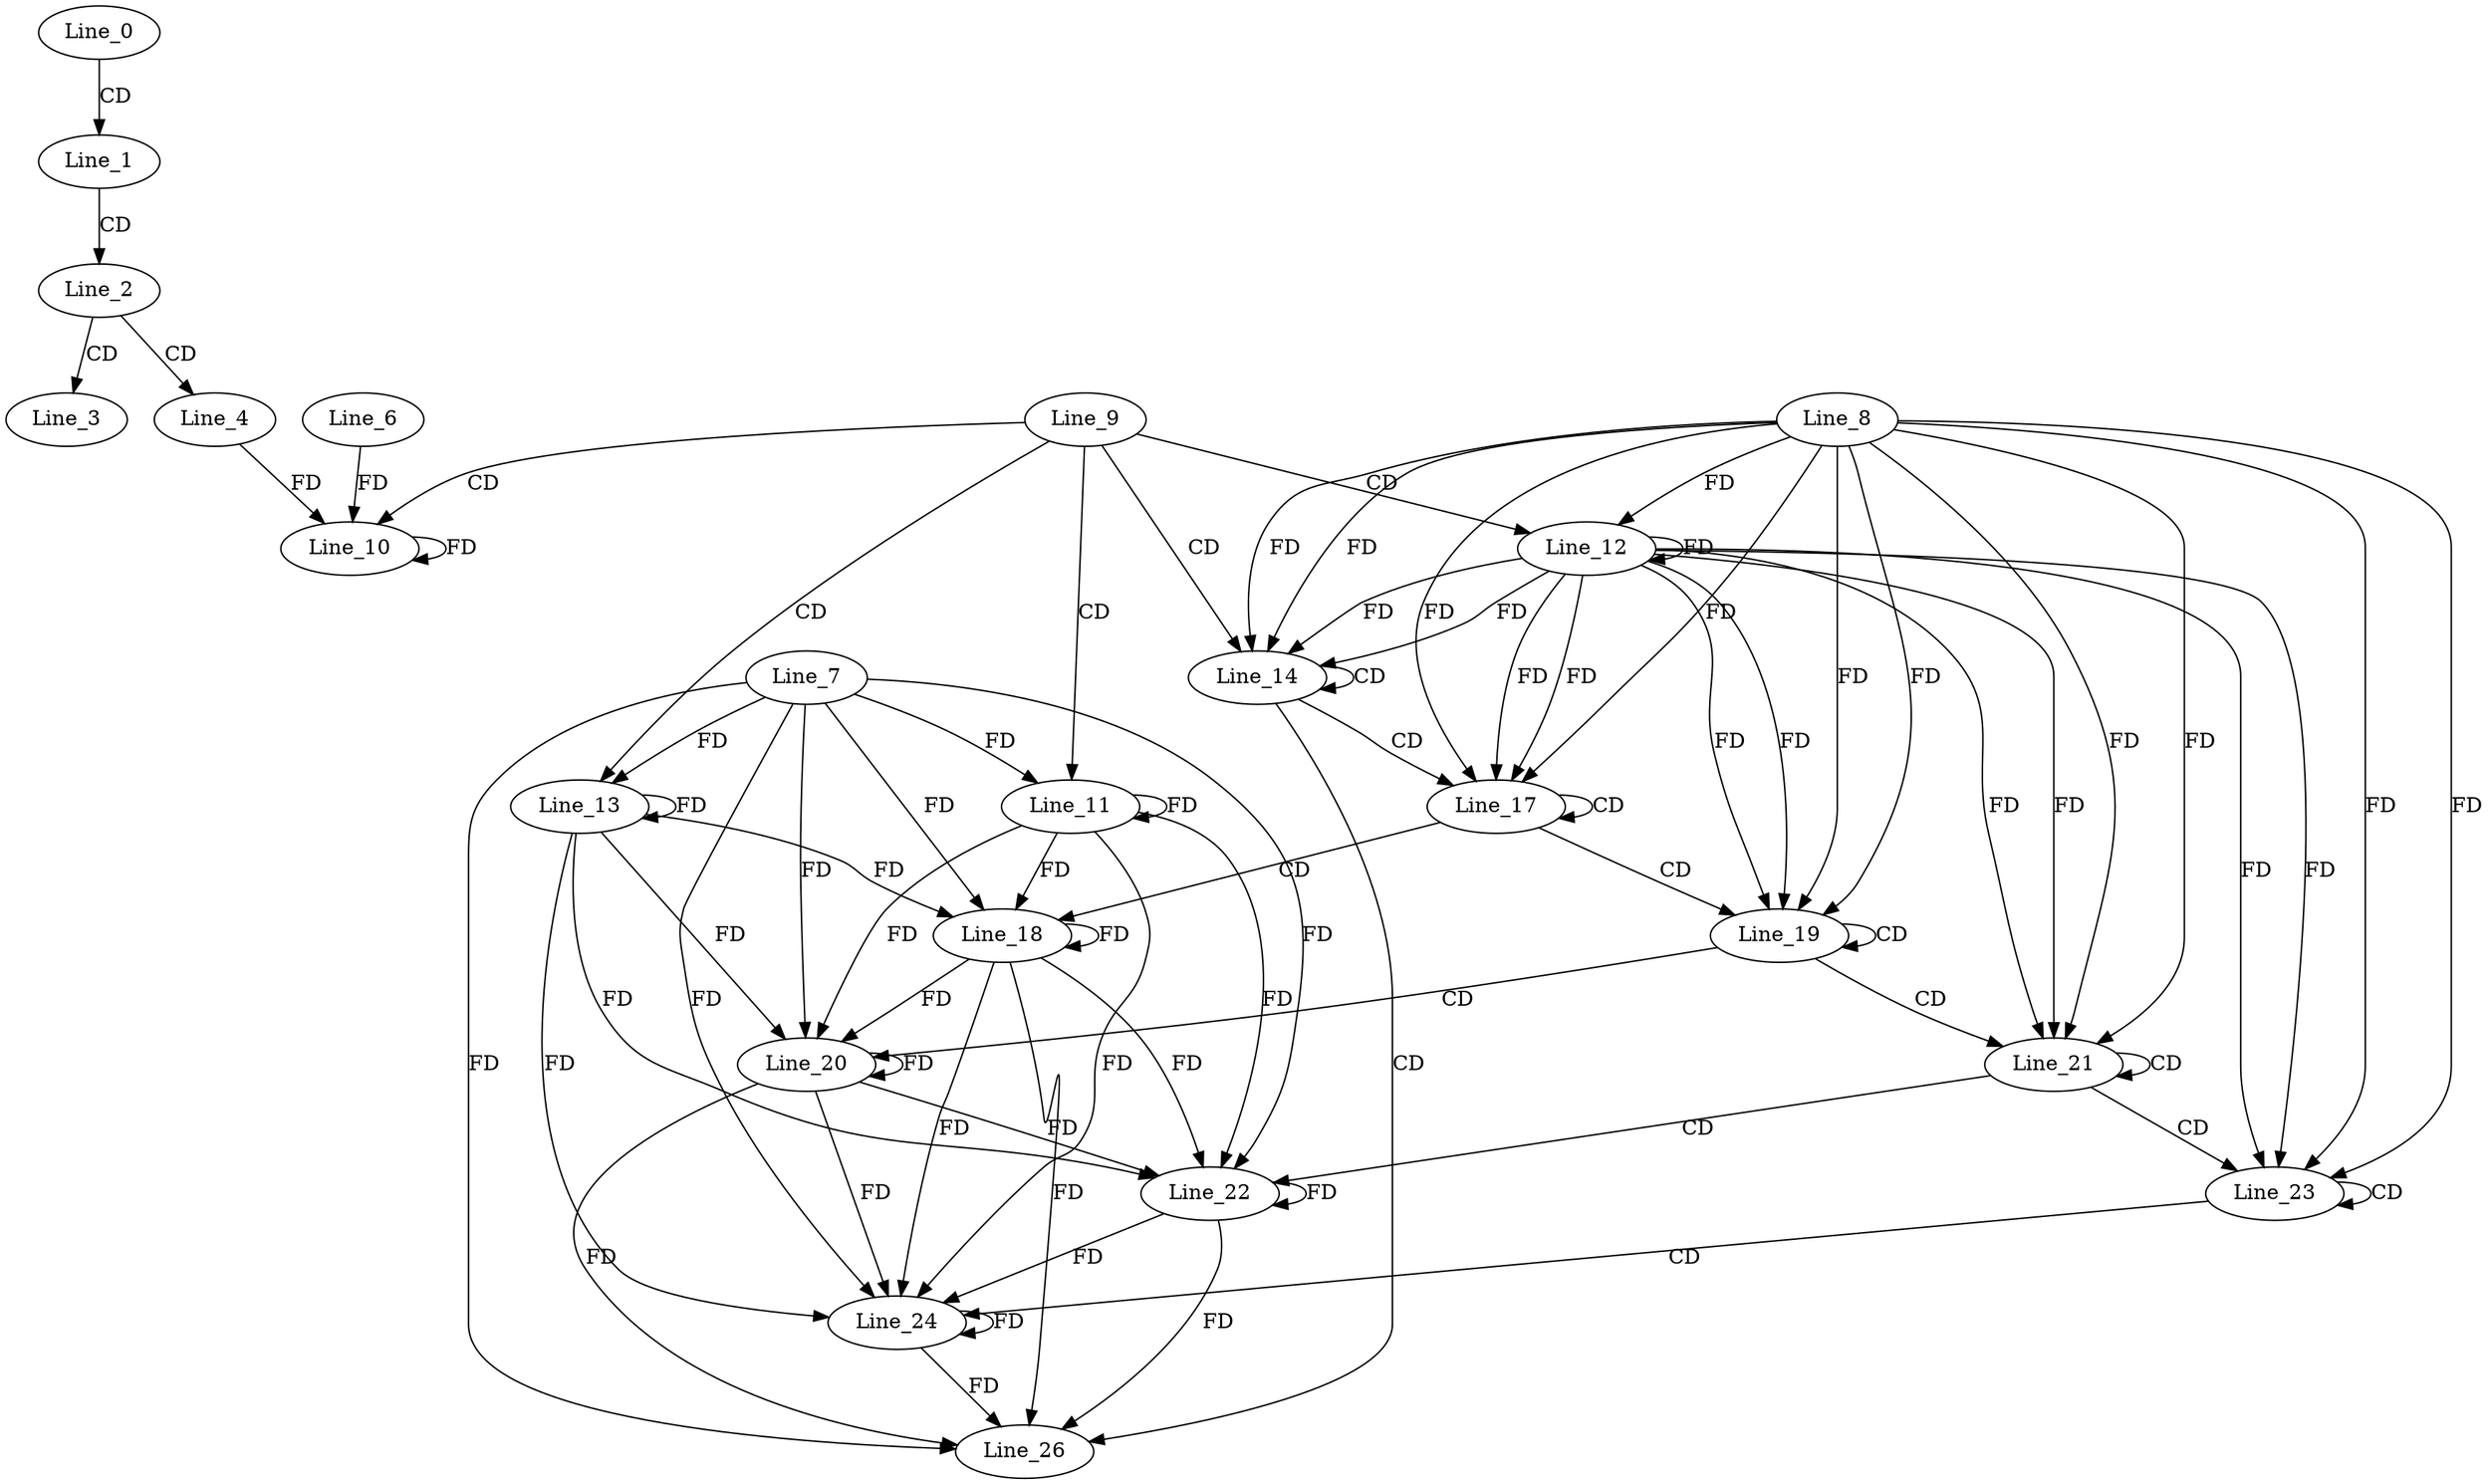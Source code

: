 digraph G {
  Line_0;
  Line_1;
  Line_2;
  Line_3;
  Line_4;
  Line_9;
  Line_10;
  Line_6;
  Line_10;
  Line_10;
  Line_11;
  Line_7;
  Line_11;
  Line_12;
  Line_8;
  Line_13;
  Line_13;
  Line_14;
  Line_14;
  Line_17;
  Line_17;
  Line_18;
  Line_19;
  Line_19;
  Line_20;
  Line_21;
  Line_21;
  Line_22;
  Line_23;
  Line_23;
  Line_24;
  Line_26;
  Line_0 -> Line_1 [ label="CD" ];
  Line_1 -> Line_2 [ label="CD" ];
  Line_2 -> Line_3 [ label="CD" ];
  Line_2 -> Line_4 [ label="CD" ];
  Line_9 -> Line_10 [ label="CD" ];
  Line_10 -> Line_10 [ label="FD" ];
  Line_6 -> Line_10 [ label="FD" ];
  Line_4 -> Line_10 [ label="FD" ];
  Line_9 -> Line_11 [ label="CD" ];
  Line_11 -> Line_11 [ label="FD" ];
  Line_7 -> Line_11 [ label="FD" ];
  Line_9 -> Line_12 [ label="CD" ];
  Line_12 -> Line_12 [ label="FD" ];
  Line_8 -> Line_12 [ label="FD" ];
  Line_9 -> Line_13 [ label="CD" ];
  Line_13 -> Line_13 [ label="FD" ];
  Line_7 -> Line_13 [ label="FD" ];
  Line_9 -> Line_14 [ label="CD" ];
  Line_12 -> Line_14 [ label="FD" ];
  Line_8 -> Line_14 [ label="FD" ];
  Line_14 -> Line_14 [ label="CD" ];
  Line_12 -> Line_14 [ label="FD" ];
  Line_8 -> Line_14 [ label="FD" ];
  Line_14 -> Line_17 [ label="CD" ];
  Line_12 -> Line_17 [ label="FD" ];
  Line_8 -> Line_17 [ label="FD" ];
  Line_17 -> Line_17 [ label="CD" ];
  Line_12 -> Line_17 [ label="FD" ];
  Line_8 -> Line_17 [ label="FD" ];
  Line_17 -> Line_18 [ label="CD" ];
  Line_18 -> Line_18 [ label="FD" ];
  Line_7 -> Line_18 [ label="FD" ];
  Line_11 -> Line_18 [ label="FD" ];
  Line_13 -> Line_18 [ label="FD" ];
  Line_17 -> Line_19 [ label="CD" ];
  Line_12 -> Line_19 [ label="FD" ];
  Line_8 -> Line_19 [ label="FD" ];
  Line_19 -> Line_19 [ label="CD" ];
  Line_12 -> Line_19 [ label="FD" ];
  Line_8 -> Line_19 [ label="FD" ];
  Line_19 -> Line_20 [ label="CD" ];
  Line_18 -> Line_20 [ label="FD" ];
  Line_20 -> Line_20 [ label="FD" ];
  Line_7 -> Line_20 [ label="FD" ];
  Line_11 -> Line_20 [ label="FD" ];
  Line_13 -> Line_20 [ label="FD" ];
  Line_19 -> Line_21 [ label="CD" ];
  Line_12 -> Line_21 [ label="FD" ];
  Line_8 -> Line_21 [ label="FD" ];
  Line_21 -> Line_21 [ label="CD" ];
  Line_12 -> Line_21 [ label="FD" ];
  Line_8 -> Line_21 [ label="FD" ];
  Line_21 -> Line_22 [ label="CD" ];
  Line_18 -> Line_22 [ label="FD" ];
  Line_20 -> Line_22 [ label="FD" ];
  Line_22 -> Line_22 [ label="FD" ];
  Line_7 -> Line_22 [ label="FD" ];
  Line_11 -> Line_22 [ label="FD" ];
  Line_13 -> Line_22 [ label="FD" ];
  Line_21 -> Line_23 [ label="CD" ];
  Line_12 -> Line_23 [ label="FD" ];
  Line_8 -> Line_23 [ label="FD" ];
  Line_23 -> Line_23 [ label="CD" ];
  Line_12 -> Line_23 [ label="FD" ];
  Line_8 -> Line_23 [ label="FD" ];
  Line_23 -> Line_24 [ label="CD" ];
  Line_18 -> Line_24 [ label="FD" ];
  Line_20 -> Line_24 [ label="FD" ];
  Line_22 -> Line_24 [ label="FD" ];
  Line_24 -> Line_24 [ label="FD" ];
  Line_7 -> Line_24 [ label="FD" ];
  Line_11 -> Line_24 [ label="FD" ];
  Line_13 -> Line_24 [ label="FD" ];
  Line_14 -> Line_26 [ label="CD" ];
  Line_18 -> Line_26 [ label="FD" ];
  Line_20 -> Line_26 [ label="FD" ];
  Line_22 -> Line_26 [ label="FD" ];
  Line_24 -> Line_26 [ label="FD" ];
  Line_7 -> Line_26 [ label="FD" ];
}
